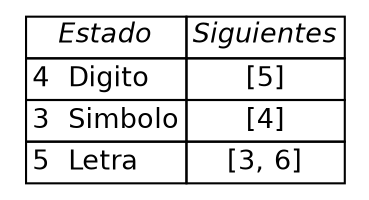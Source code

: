  digraph G {
 node [label="\N", fontsize=13 shape=plaintext fontname = "helvetica"];
 Foo [label=<
<table border="0" cellborder="1" cellspacing="0">
  <tr><td><i>Estado</i></td><td><i>Siguientes</i></td></tr>
<tr><td align="left">4  Digito</td><td>[5]</td></tr>
<tr><td align="left">3  Simbolo</td><td>[4]</td></tr>
<tr><td align="left">5  Letra</td><td>[3, 6]</td></tr>
</table>>];} 